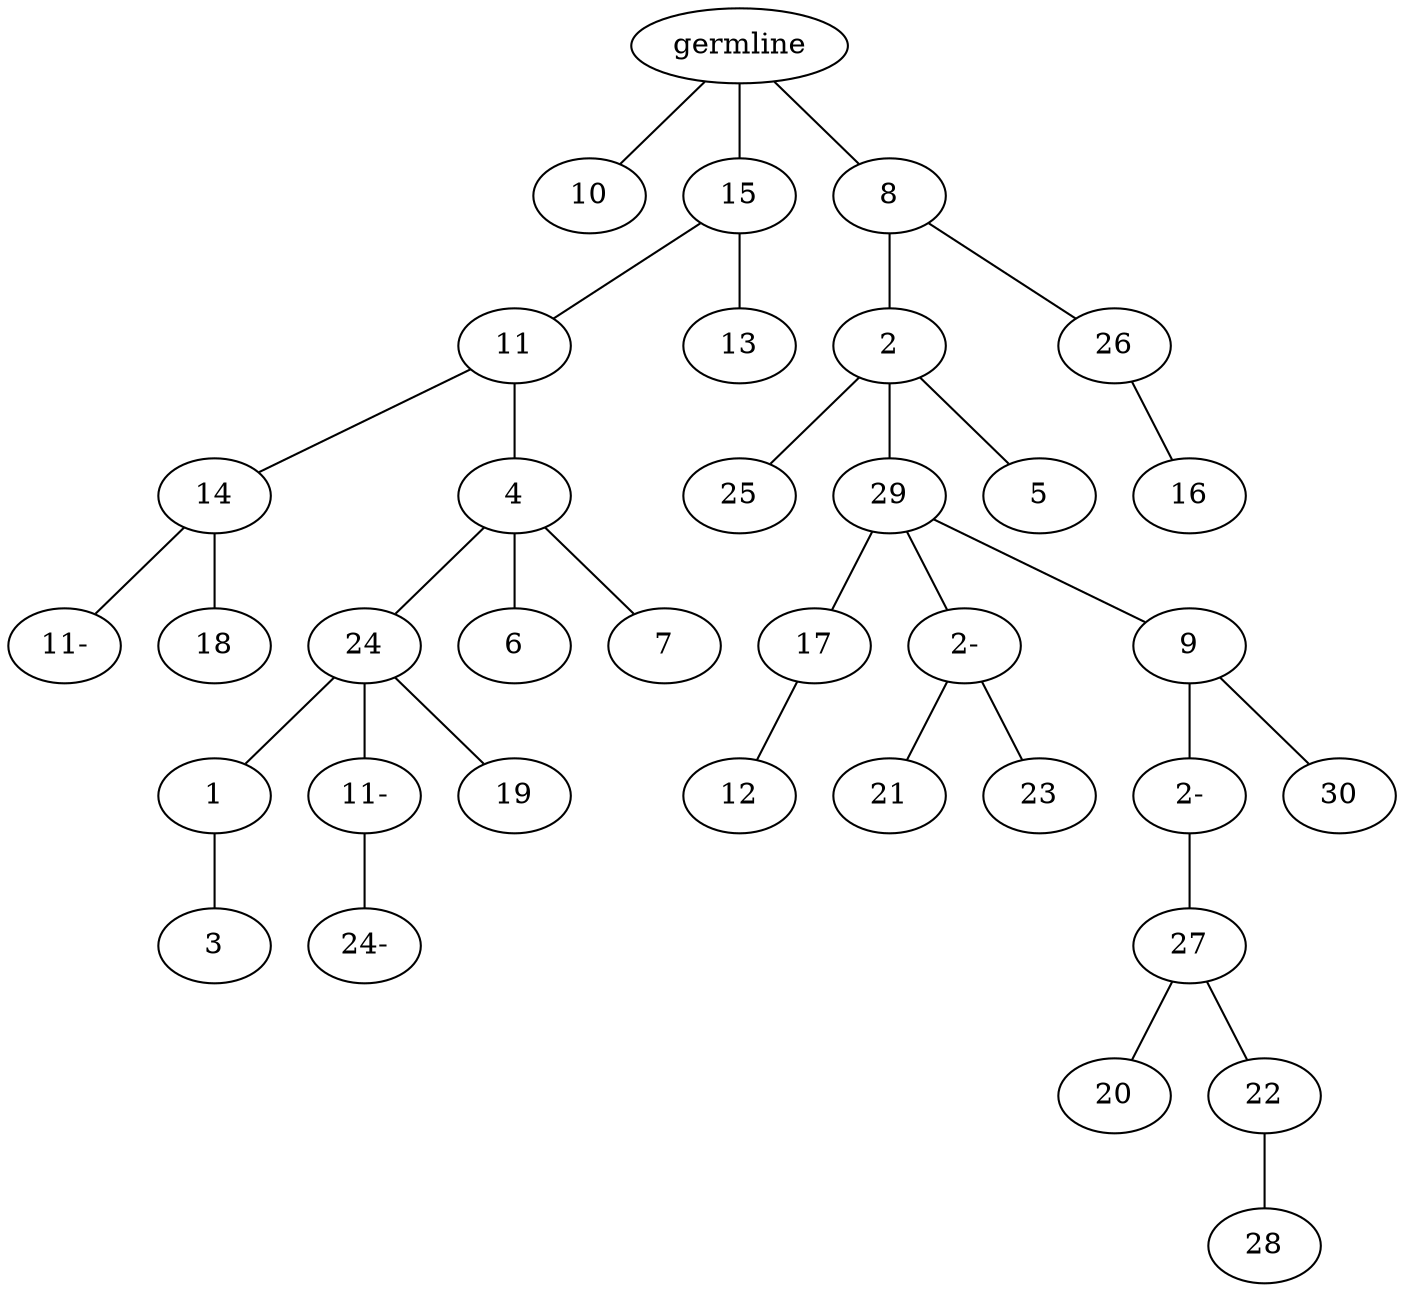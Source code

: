 graph tree {
    "140677196009424" [label="germline"];
    "140677186543520" [label="10"];
    "140677186540832" [label="15"];
    "140677186541024" [label="11"];
    "140677186540064" [label="14"];
    "140677199679744" [label="11-"];
    "140677199683248" [label="18"];
    "140677186541456" [label="4"];
    "140677199682000" [label="24"];
    "140677199680560" [label="1"];
    "140677199680752" [label="3"];
    "140677199682432" [label="11-"];
    "140677199681904" [label="24-"];
    "140677199680512" [label="19"];
    "140677199681856" [label="6"];
    "140677199682720" [label="7"];
    "140677186540784" [label="13"];
    "140677186540016" [label="8"];
    "140677199681568" [label="2"];
    "140677199681760" [label="25"];
    "140677199680128" [label="29"];
    "140677199680896" [label="17"];
    "140677199681136" [label="12"];
    "140677199680464" [label="2-"];
    "140677199679696" [label="21"];
    "140677199681328" [label="23"];
    "140677199683488" [label="9"];
    "140677200125232" [label="2-"];
    "140677200124464" [label="27"];
    "140677200124896" [label="20"];
    "140677200123216" [label="22"];
    "140677200125136" [label="28"];
    "140677200121920" [label="30"];
    "140677186541696" [label="5"];
    "140677199680032" [label="26"];
    "140677200125616" [label="16"];
    "140677196009424" -- "140677186543520";
    "140677196009424" -- "140677186540832";
    "140677196009424" -- "140677186540016";
    "140677186540832" -- "140677186541024";
    "140677186540832" -- "140677186540784";
    "140677186541024" -- "140677186540064";
    "140677186541024" -- "140677186541456";
    "140677186540064" -- "140677199679744";
    "140677186540064" -- "140677199683248";
    "140677186541456" -- "140677199682000";
    "140677186541456" -- "140677199681856";
    "140677186541456" -- "140677199682720";
    "140677199682000" -- "140677199680560";
    "140677199682000" -- "140677199682432";
    "140677199682000" -- "140677199680512";
    "140677199680560" -- "140677199680752";
    "140677199682432" -- "140677199681904";
    "140677186540016" -- "140677199681568";
    "140677186540016" -- "140677199680032";
    "140677199681568" -- "140677199681760";
    "140677199681568" -- "140677199680128";
    "140677199681568" -- "140677186541696";
    "140677199680128" -- "140677199680896";
    "140677199680128" -- "140677199680464";
    "140677199680128" -- "140677199683488";
    "140677199680896" -- "140677199681136";
    "140677199680464" -- "140677199679696";
    "140677199680464" -- "140677199681328";
    "140677199683488" -- "140677200125232";
    "140677199683488" -- "140677200121920";
    "140677200125232" -- "140677200124464";
    "140677200124464" -- "140677200124896";
    "140677200124464" -- "140677200123216";
    "140677200123216" -- "140677200125136";
    "140677199680032" -- "140677200125616";
}
